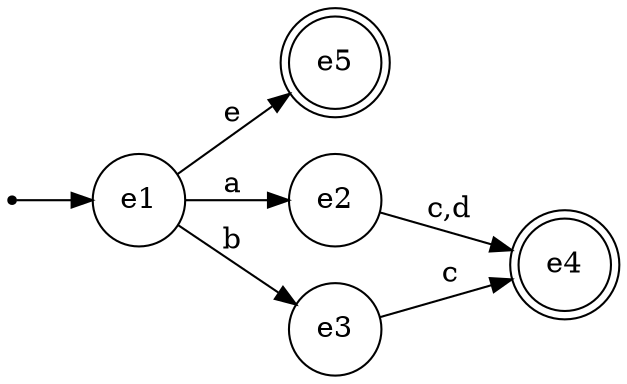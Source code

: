 digraph Automaton {
  rankdir=LR;
  node [shape = doublecircle]; e4 e5;
  node [shape = circle];
  e1 -> e2 [label = "a"];
  e1 -> e3 [label = "b"];
  e2 -> e4 [label = "c,d"];
  e3 -> e4 [label = "c"];
  e1 -> e5 [label = "e"];
  e1 [shape = circle];
  "" [shape = point];  ""-> e1;
}
